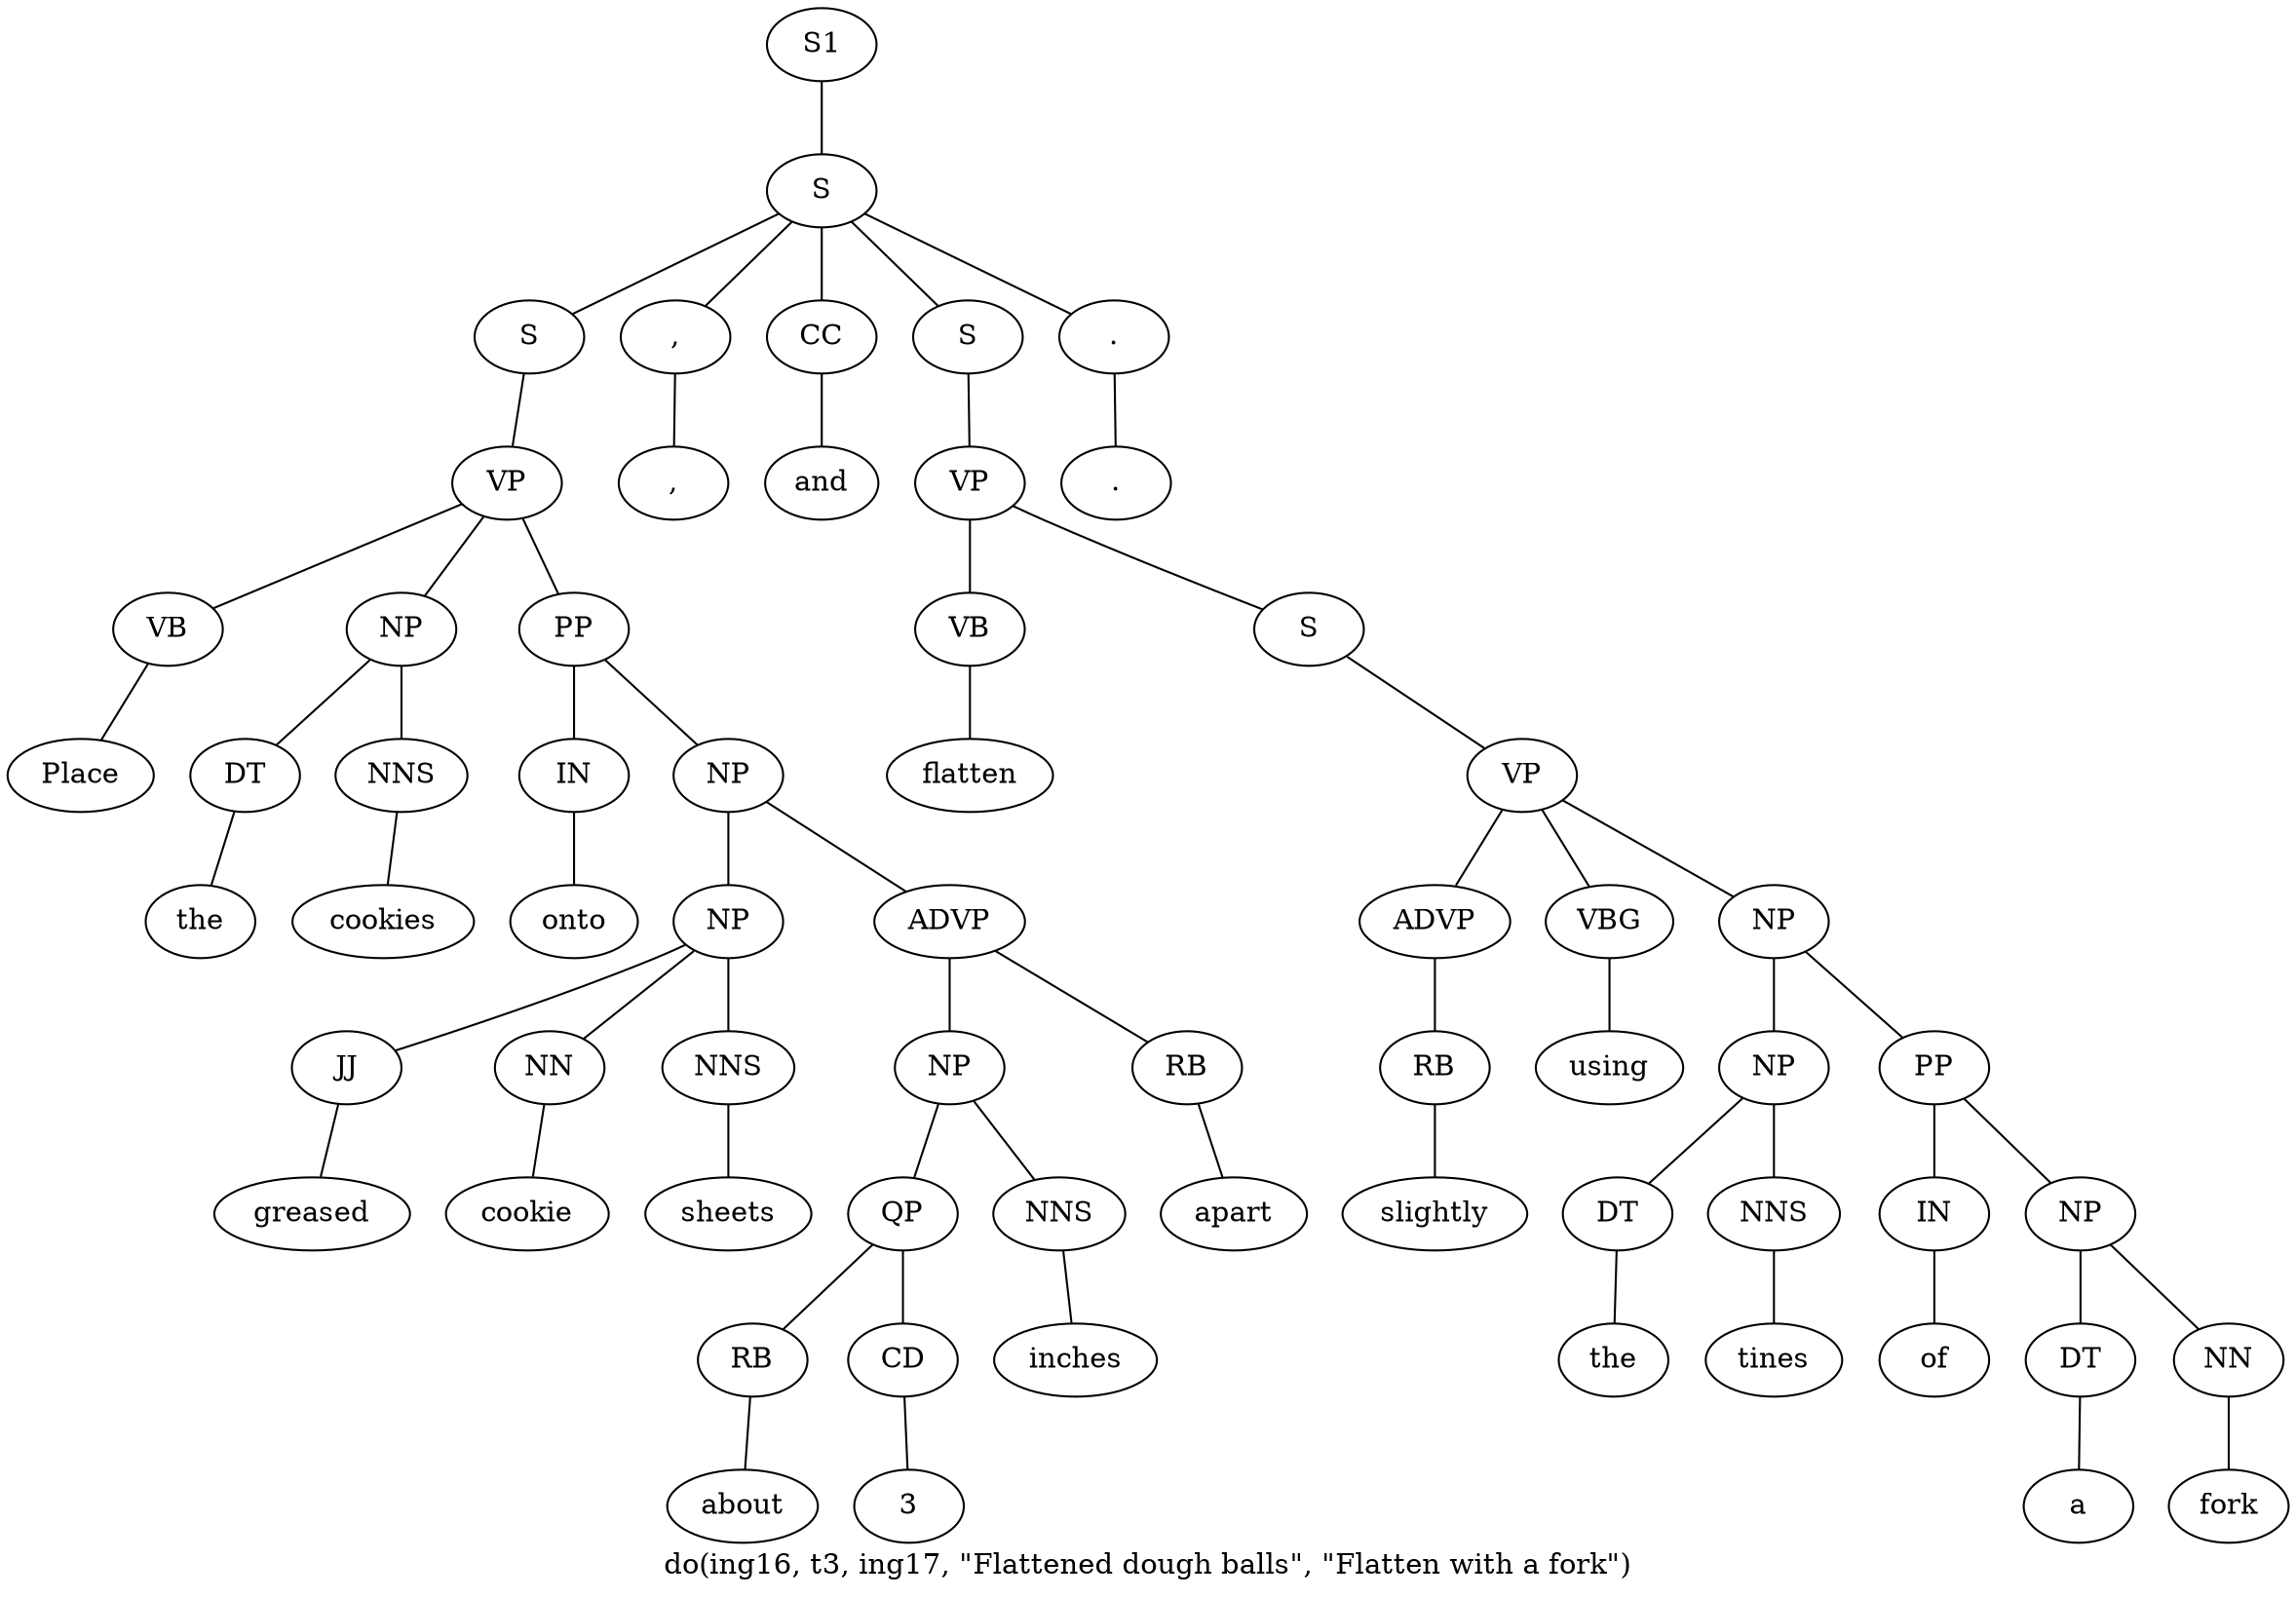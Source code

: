 graph SyntaxGraph {
	label = "do(ing16, t3, ing17, \"Flattened dough balls\", \"Flatten with a fork\")";
	Node0 [label="S1"];
	Node1 [label="S"];
	Node2 [label="S"];
	Node3 [label="VP"];
	Node4 [label="VB"];
	Node5 [label="Place"];
	Node6 [label="NP"];
	Node7 [label="DT"];
	Node8 [label="the"];
	Node9 [label="NNS"];
	Node10 [label="cookies"];
	Node11 [label="PP"];
	Node12 [label="IN"];
	Node13 [label="onto"];
	Node14 [label="NP"];
	Node15 [label="NP"];
	Node16 [label="JJ"];
	Node17 [label="greased"];
	Node18 [label="NN"];
	Node19 [label="cookie"];
	Node20 [label="NNS"];
	Node21 [label="sheets"];
	Node22 [label="ADVP"];
	Node23 [label="NP"];
	Node24 [label="QP"];
	Node25 [label="RB"];
	Node26 [label="about"];
	Node27 [label="CD"];
	Node28 [label="3"];
	Node29 [label="NNS"];
	Node30 [label="inches"];
	Node31 [label="RB"];
	Node32 [label="apart"];
	Node33 [label=","];
	Node34 [label=","];
	Node35 [label="CC"];
	Node36 [label="and"];
	Node37 [label="S"];
	Node38 [label="VP"];
	Node39 [label="VB"];
	Node40 [label="flatten"];
	Node41 [label="S"];
	Node42 [label="VP"];
	Node43 [label="ADVP"];
	Node44 [label="RB"];
	Node45 [label="slightly"];
	Node46 [label="VBG"];
	Node47 [label="using"];
	Node48 [label="NP"];
	Node49 [label="NP"];
	Node50 [label="DT"];
	Node51 [label="the"];
	Node52 [label="NNS"];
	Node53 [label="tines"];
	Node54 [label="PP"];
	Node55 [label="IN"];
	Node56 [label="of"];
	Node57 [label="NP"];
	Node58 [label="DT"];
	Node59 [label="a"];
	Node60 [label="NN"];
	Node61 [label="fork"];
	Node62 [label="."];
	Node63 [label="."];

	Node0 -- Node1;
	Node1 -- Node2;
	Node1 -- Node33;
	Node1 -- Node35;
	Node1 -- Node37;
	Node1 -- Node62;
	Node2 -- Node3;
	Node3 -- Node4;
	Node3 -- Node6;
	Node3 -- Node11;
	Node4 -- Node5;
	Node6 -- Node7;
	Node6 -- Node9;
	Node7 -- Node8;
	Node9 -- Node10;
	Node11 -- Node12;
	Node11 -- Node14;
	Node12 -- Node13;
	Node14 -- Node15;
	Node14 -- Node22;
	Node15 -- Node16;
	Node15 -- Node18;
	Node15 -- Node20;
	Node16 -- Node17;
	Node18 -- Node19;
	Node20 -- Node21;
	Node22 -- Node23;
	Node22 -- Node31;
	Node23 -- Node24;
	Node23 -- Node29;
	Node24 -- Node25;
	Node24 -- Node27;
	Node25 -- Node26;
	Node27 -- Node28;
	Node29 -- Node30;
	Node31 -- Node32;
	Node33 -- Node34;
	Node35 -- Node36;
	Node37 -- Node38;
	Node38 -- Node39;
	Node38 -- Node41;
	Node39 -- Node40;
	Node41 -- Node42;
	Node42 -- Node43;
	Node42 -- Node46;
	Node42 -- Node48;
	Node43 -- Node44;
	Node44 -- Node45;
	Node46 -- Node47;
	Node48 -- Node49;
	Node48 -- Node54;
	Node49 -- Node50;
	Node49 -- Node52;
	Node50 -- Node51;
	Node52 -- Node53;
	Node54 -- Node55;
	Node54 -- Node57;
	Node55 -- Node56;
	Node57 -- Node58;
	Node57 -- Node60;
	Node58 -- Node59;
	Node60 -- Node61;
	Node62 -- Node63;
}